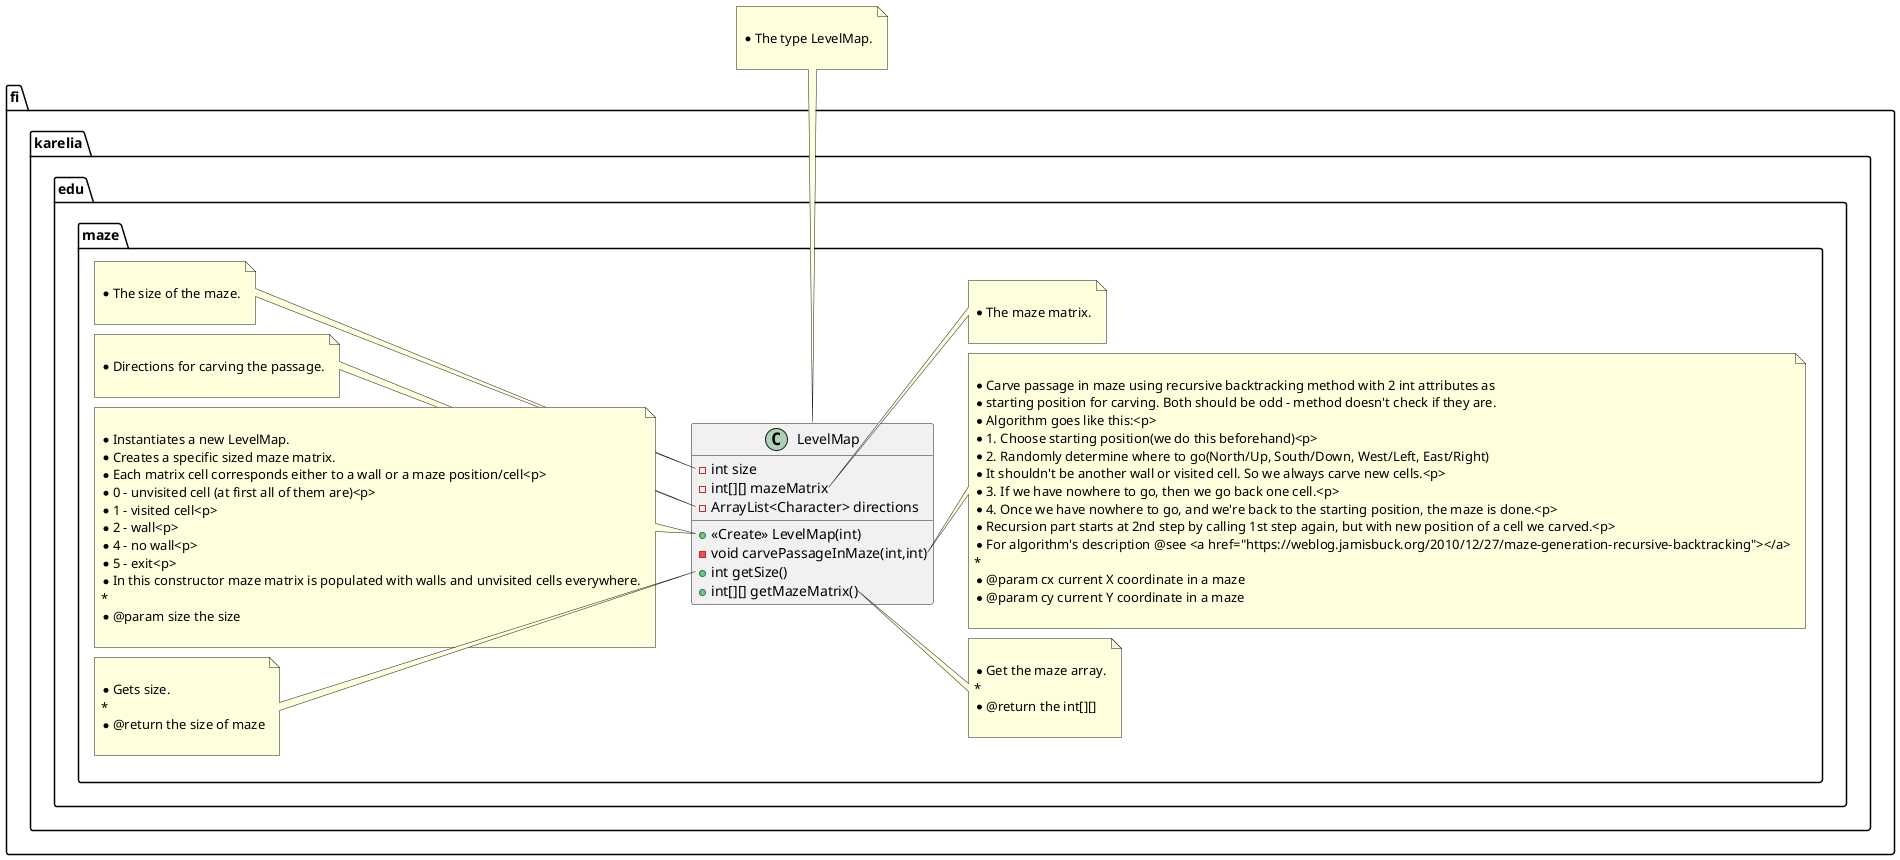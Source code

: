 @startuml
class fi.karelia.edu.maze.LevelMap {
- int size
- int[][] mazeMatrix
- ArrayList<Character> directions
+ <<Create>> LevelMap(int)
- void carvePassageInMaze(int,int)
+ int getSize()
+ int[][] getMazeMatrix()
}
note top of fi.karelia.edu.maze.LevelMap

 * The type LevelMap.
 
end note

note left of fi.karelia.edu.maze.LevelMap::size

     * The size of the maze.
     
end note
note right of fi.karelia.edu.maze.LevelMap::mazeMatrix

     * The maze matrix.
     
end note
note left of fi.karelia.edu.maze.LevelMap::directions

     * Directions for carving the passage.
     
end note

note left of fi.karelia.edu.maze.LevelMap::LevelMap(int)

     * Instantiates a new LevelMap.
     * Creates a specific sized maze matrix.
     * Each matrix cell corresponds either to a wall or a maze position/cell<p>
     * 0 - unvisited cell (at first all of them are)<p>
     * 1 - visited cell<p>
     * 2 - wall<p>
     * 4 - no wall<p>
     * 5 - exit<p>
     * In this constructor maze matrix is populated with walls and unvisited cells everywhere.
     *
     * @param size the size
     
end note
note right of fi.karelia.edu.maze.LevelMap::carvePassageInMaze(int,int)

     * Carve passage in maze using recursive backtracking method with 2 int attributes as
     * starting position for carving. Both should be odd - method doesn't check if they are.
     * Algorithm goes like this:<p>
     * 1. Choose starting position(we do this beforehand)<p>
     * 2. Randomly determine where to go(North/Up, South/Down, West/Left, East/Right)
     * It shouldn't be another wall or visited cell. So we always carve new cells.<p>
     * 3. If we have nowhere to go, then we go back one cell.<p>
     * 4. Once we have nowhere to go, and we're back to the starting position, the maze is done.<p>
     * Recursion part starts at 2nd step by calling 1st step again, but with new position of a cell we carved.<p>
     * For algorithm's description @see <a href="https://weblog.jamisbuck.org/2010/12/27/maze-generation-recursive-backtracking"></a>
     *
     * @param cx current X coordinate in a maze
     * @param cy current Y coordinate in a maze
     
end note
note left of fi.karelia.edu.maze.LevelMap::getSize()

     * Gets size.
     *
     * @return the size of maze
     
end note
note right of fi.karelia.edu.maze.LevelMap::getMazeMatrix()

     * Get the maze array.
     *
     * @return the int[][]
     
end note

@enduml